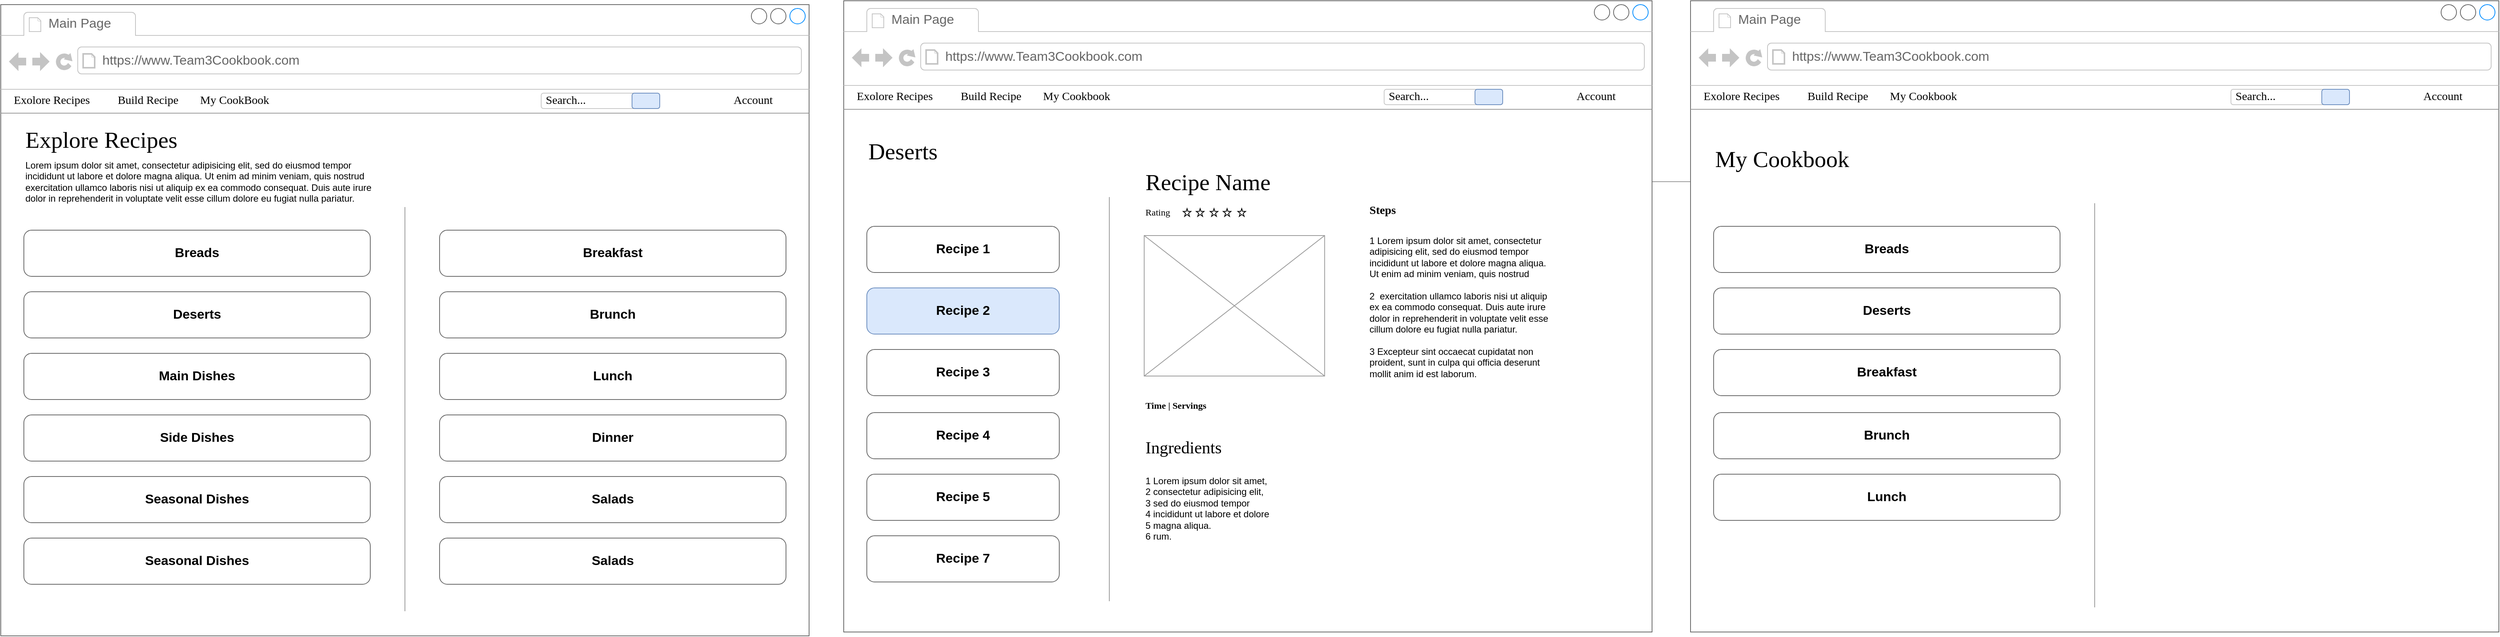<mxfile version="15.6.6" type="github">
  <diagram name="Page-1" id="2cc2dc42-3aac-f2a9-1cec-7a8b7cbee084">
    <mxGraphModel dx="4063" dy="2177" grid="1" gridSize="10" guides="1" tooltips="1" connect="1" arrows="1" fold="1" page="1" pageScale="1" pageWidth="1100" pageHeight="850" background="none" math="0" shadow="0">
      <root>
        <mxCell id="0" />
        <mxCell id="1" parent="0" />
        <mxCell id="7026571954dc6520-1" value="" style="strokeWidth=1;shadow=0;dashed=0;align=center;html=1;shape=mxgraph.mockup.containers.browserWindow;rSize=0;strokeColor=#666666;mainText=,;recursiveResize=0;rounded=0;labelBackgroundColor=none;fontFamily=Verdana;fontSize=12" parent="1" vertex="1">
          <mxGeometry x="30" y="20" width="1050" height="820" as="geometry" />
        </mxCell>
        <mxCell id="OShMLWF479sqlYJ8TnIr-4" value="" style="rounded=1;whiteSpace=wrap;html=1;fillColor=none;strokeColor=#C7C7C7;" parent="7026571954dc6520-1" vertex="1">
          <mxGeometry x="702" y="115" width="154" height="20" as="geometry" />
        </mxCell>
        <mxCell id="7026571954dc6520-2" value="Main Page" style="strokeWidth=1;shadow=0;dashed=0;align=center;html=1;shape=mxgraph.mockup.containers.anchor;fontSize=17;fontColor=#666666;align=left;" parent="7026571954dc6520-1" vertex="1">
          <mxGeometry x="60" y="12" width="110" height="26" as="geometry" />
        </mxCell>
        <mxCell id="7026571954dc6520-3" value="https://www.Team3Cookbook.com" style="strokeWidth=1;shadow=0;dashed=0;align=center;html=1;shape=mxgraph.mockup.containers.anchor;rSize=0;fontSize=17;fontColor=#666666;align=left;" parent="7026571954dc6520-1" vertex="1">
          <mxGeometry x="130" y="60" width="250" height="26" as="geometry" />
        </mxCell>
        <mxCell id="7026571954dc6520-4" value="Explore Recipes" style="text;html=1;points=[];align=left;verticalAlign=top;spacingTop=-4;fontSize=30;fontFamily=Verdana" parent="7026571954dc6520-1" vertex="1">
          <mxGeometry x="30" y="155" width="340" height="50" as="geometry" />
        </mxCell>
        <mxCell id="7026571954dc6520-6" value="My CookBook" style="text;html=1;points=[];align=left;verticalAlign=top;spacingTop=-4;fontSize=15;fontFamily=Verdana" parent="7026571954dc6520-1" vertex="1">
          <mxGeometry x="257" y="112" width="120" height="30" as="geometry" />
        </mxCell>
        <mxCell id="7026571954dc6520-21" value="" style="verticalLabelPosition=bottom;shadow=0;dashed=0;align=center;html=1;verticalAlign=top;strokeWidth=1;shape=mxgraph.mockup.markup.line;strokeColor=#999999;rounded=0;labelBackgroundColor=none;fillColor=#ffffff;fontFamily=Verdana;fontSize=12;fontColor=#000000;direction=south;" parent="7026571954dc6520-1" vertex="1">
          <mxGeometry x="515" y="263" width="20" height="525" as="geometry" />
        </mxCell>
        <mxCell id="OShMLWF479sqlYJ8TnIr-1" value="" style="verticalLabelPosition=bottom;shadow=0;dashed=0;align=center;html=1;verticalAlign=top;strokeWidth=1;shape=mxgraph.mockup.markup.line;strokeColor=#999999;rounded=0;labelBackgroundColor=none;fillColor=#ffffff;fontFamily=Verdana;fontSize=12;fontColor=#000000;" parent="7026571954dc6520-1" vertex="1">
          <mxGeometry y="131" width="1050" height="20" as="geometry" />
        </mxCell>
        <mxCell id="OShMLWF479sqlYJ8TnIr-2" value="Account" style="text;html=1;points=[];align=left;verticalAlign=top;spacingTop=-4;fontSize=15;fontFamily=Verdana" parent="7026571954dc6520-1" vertex="1">
          <mxGeometry x="950" y="112" width="80" height="30" as="geometry" />
        </mxCell>
        <mxCell id="OShMLWF479sqlYJ8TnIr-3" value="Search..." style="text;html=1;points=[];align=left;verticalAlign=top;spacingTop=-4;fontSize=15;fontFamily=Verdana" parent="7026571954dc6520-1" vertex="1">
          <mxGeometry x="706" y="112" width="120" height="30" as="geometry" />
        </mxCell>
        <mxCell id="OShMLWF479sqlYJ8TnIr-5" value="Build Recipe" style="text;html=1;points=[];align=left;verticalAlign=top;spacingTop=-4;fontSize=15;fontFamily=Verdana" parent="7026571954dc6520-1" vertex="1">
          <mxGeometry x="150" y="112" width="120" height="30" as="geometry" />
        </mxCell>
        <mxCell id="OShMLWF479sqlYJ8TnIr-6" value="Exolore Recipes" style="text;html=1;points=[];align=left;verticalAlign=top;spacingTop=-4;fontSize=15;fontFamily=Verdana" parent="7026571954dc6520-1" vertex="1">
          <mxGeometry x="15" y="112" width="120" height="30" as="geometry" />
        </mxCell>
        <mxCell id="OShMLWF479sqlYJ8TnIr-8" value="" style="rounded=1;whiteSpace=wrap;html=1;fillColor=#dae8fc;strokeColor=#6c8ebf;" parent="7026571954dc6520-1" vertex="1">
          <mxGeometry x="820" y="115" width="36" height="20" as="geometry" />
        </mxCell>
        <mxCell id="7026571954dc6520-19" value="&lt;b&gt;Breads&lt;/b&gt;" style="strokeWidth=1;shadow=0;dashed=0;align=center;html=1;shape=mxgraph.mockup.buttons.button;strokeColor=#666666;mainText=;buttonStyle=round;fontSize=17;fontStyle=0;fillColor=none;whiteSpace=wrap;rounded=0;labelBackgroundColor=none;" parent="7026571954dc6520-1" vertex="1">
          <mxGeometry x="30" y="293" width="450" height="60" as="geometry" />
        </mxCell>
        <mxCell id="OShMLWF479sqlYJ8TnIr-9" value="&lt;b&gt;Deserts&lt;/b&gt;" style="strokeWidth=1;shadow=0;dashed=0;align=center;html=1;shape=mxgraph.mockup.buttons.button;strokeColor=#666666;mainText=;buttonStyle=round;fontSize=17;fontStyle=0;fillColor=none;whiteSpace=wrap;rounded=0;labelBackgroundColor=none;" parent="7026571954dc6520-1" vertex="1">
          <mxGeometry x="30" y="373" width="450" height="60" as="geometry" />
        </mxCell>
        <mxCell id="OShMLWF479sqlYJ8TnIr-10" value="&lt;b&gt;Main Dishes&lt;/b&gt;" style="strokeWidth=1;shadow=0;dashed=0;align=center;html=1;shape=mxgraph.mockup.buttons.button;strokeColor=#666666;mainText=;buttonStyle=round;fontSize=17;fontStyle=0;fillColor=none;whiteSpace=wrap;rounded=0;labelBackgroundColor=none;" parent="7026571954dc6520-1" vertex="1">
          <mxGeometry x="30" y="453" width="450" height="60" as="geometry" />
        </mxCell>
        <mxCell id="OShMLWF479sqlYJ8TnIr-11" value="&lt;b&gt;Side Dishes&lt;/b&gt;" style="strokeWidth=1;shadow=0;dashed=0;align=center;html=1;shape=mxgraph.mockup.buttons.button;strokeColor=#666666;mainText=;buttonStyle=round;fontSize=17;fontStyle=0;fillColor=none;whiteSpace=wrap;rounded=0;labelBackgroundColor=none;" parent="7026571954dc6520-1" vertex="1">
          <mxGeometry x="30" y="533" width="450" height="60" as="geometry" />
        </mxCell>
        <mxCell id="OShMLWF479sqlYJ8TnIr-12" value="&lt;b&gt;Seasonal Dishes&lt;/b&gt;" style="strokeWidth=1;shadow=0;dashed=0;align=center;html=1;shape=mxgraph.mockup.buttons.button;strokeColor=#666666;mainText=;buttonStyle=round;fontSize=17;fontStyle=0;fillColor=none;whiteSpace=wrap;rounded=0;labelBackgroundColor=none;" parent="7026571954dc6520-1" vertex="1">
          <mxGeometry x="30" y="613" width="450" height="60" as="geometry" />
        </mxCell>
        <mxCell id="OShMLWF479sqlYJ8TnIr-13" value="&lt;b&gt;Seasonal Dishes&lt;/b&gt;" style="strokeWidth=1;shadow=0;dashed=0;align=center;html=1;shape=mxgraph.mockup.buttons.button;strokeColor=#666666;mainText=;buttonStyle=round;fontSize=17;fontStyle=0;fillColor=none;whiteSpace=wrap;rounded=0;labelBackgroundColor=none;" parent="7026571954dc6520-1" vertex="1">
          <mxGeometry x="30" y="693" width="450" height="60" as="geometry" />
        </mxCell>
        <mxCell id="OShMLWF479sqlYJ8TnIr-14" value="&lt;b&gt;Breakfast&lt;/b&gt;" style="strokeWidth=1;shadow=0;dashed=0;align=center;html=1;shape=mxgraph.mockup.buttons.button;strokeColor=#666666;mainText=;buttonStyle=round;fontSize=17;fontStyle=0;fillColor=none;whiteSpace=wrap;rounded=0;labelBackgroundColor=none;" parent="7026571954dc6520-1" vertex="1">
          <mxGeometry x="570" y="293" width="450" height="60" as="geometry" />
        </mxCell>
        <mxCell id="OShMLWF479sqlYJ8TnIr-15" value="&lt;b&gt;Lunch&lt;/b&gt;" style="strokeWidth=1;shadow=0;dashed=0;align=center;html=1;shape=mxgraph.mockup.buttons.button;strokeColor=#666666;mainText=;buttonStyle=round;fontSize=17;fontStyle=0;fillColor=none;whiteSpace=wrap;rounded=0;labelBackgroundColor=none;" parent="7026571954dc6520-1" vertex="1">
          <mxGeometry x="570" y="453" width="450" height="60" as="geometry" />
        </mxCell>
        <mxCell id="OShMLWF479sqlYJ8TnIr-16" value="&lt;b&gt;Dinner&lt;/b&gt;" style="strokeWidth=1;shadow=0;dashed=0;align=center;html=1;shape=mxgraph.mockup.buttons.button;strokeColor=#666666;mainText=;buttonStyle=round;fontSize=17;fontStyle=0;fillColor=none;whiteSpace=wrap;rounded=0;labelBackgroundColor=none;" parent="7026571954dc6520-1" vertex="1">
          <mxGeometry x="570" y="533" width="450" height="60" as="geometry" />
        </mxCell>
        <mxCell id="OShMLWF479sqlYJ8TnIr-17" value="&lt;b&gt;Salads&lt;/b&gt;" style="strokeWidth=1;shadow=0;dashed=0;align=center;html=1;shape=mxgraph.mockup.buttons.button;strokeColor=#666666;mainText=;buttonStyle=round;fontSize=17;fontStyle=0;fillColor=none;whiteSpace=wrap;rounded=0;labelBackgroundColor=none;" parent="7026571954dc6520-1" vertex="1">
          <mxGeometry x="570" y="613" width="450" height="60" as="geometry" />
        </mxCell>
        <mxCell id="OShMLWF479sqlYJ8TnIr-18" value="&lt;b&gt;Brunch&lt;/b&gt;" style="strokeWidth=1;shadow=0;dashed=0;align=center;html=1;shape=mxgraph.mockup.buttons.button;strokeColor=#666666;mainText=;buttonStyle=round;fontSize=17;fontStyle=0;fillColor=none;whiteSpace=wrap;rounded=0;labelBackgroundColor=none;" parent="7026571954dc6520-1" vertex="1">
          <mxGeometry x="570" y="373" width="450" height="60" as="geometry" />
        </mxCell>
        <mxCell id="OShMLWF479sqlYJ8TnIr-19" value="&lt;b&gt;Salads&lt;/b&gt;" style="strokeWidth=1;shadow=0;dashed=0;align=center;html=1;shape=mxgraph.mockup.buttons.button;strokeColor=#666666;mainText=;buttonStyle=round;fontSize=17;fontStyle=0;fillColor=none;whiteSpace=wrap;rounded=0;labelBackgroundColor=none;" parent="7026571954dc6520-1" vertex="1">
          <mxGeometry x="570" y="693" width="450" height="60" as="geometry" />
        </mxCell>
        <mxCell id="7026571954dc6520-36" value="Lorem ipsum dolor sit amet, consectetur adipisicing elit, sed do eiusmod tempor incididunt ut labore et dolore magna aliqua. Ut enim ad minim veniam, quis nostrud exercitation ullamco laboris nisi ut aliquip ex ea commodo consequat. Duis aute irure dolor in reprehenderit in voluptate velit esse cillum dolore eu fugiat nulla pariatur.&amp;nbsp;" style="text;spacingTop=-5;whiteSpace=wrap;html=1;align=left;fontSize=12;fontFamily=Helvetica;fillColor=none;strokeColor=none;rounded=0;shadow=1;labelBackgroundColor=none;" parent="7026571954dc6520-1" vertex="1">
          <mxGeometry x="30" y="200" width="460" height="125" as="geometry" />
        </mxCell>
        <mxCell id="7026571954dc6520-15" value="" style="verticalLabelPosition=bottom;shadow=0;dashed=0;align=center;html=1;verticalAlign=top;strokeWidth=1;shape=mxgraph.mockup.markup.line;strokeColor=#999999;rounded=0;labelBackgroundColor=none;fillColor=#ffffff;fontFamily=Verdana;fontSize=12;fontColor=#000000;" parent="1" vertex="1">
          <mxGeometry x="1440" y="240" width="1050" height="20" as="geometry" />
        </mxCell>
        <mxCell id="OShMLWF479sqlYJ8TnIr-46" value="" style="strokeWidth=1;shadow=0;dashed=0;align=center;html=1;shape=mxgraph.mockup.containers.browserWindow;rSize=0;strokeColor=#666666;mainText=,;recursiveResize=0;rounded=0;labelBackgroundColor=none;fontFamily=Verdana;fontSize=12;fillColor=default;fontColor=default;" parent="1" vertex="1">
          <mxGeometry x="1125" y="15" width="1050" height="820" as="geometry" />
        </mxCell>
        <mxCell id="OShMLWF479sqlYJ8TnIr-47" value="" style="rounded=1;whiteSpace=wrap;html=1;fillColor=none;strokeColor=#C7C7C7;" parent="OShMLWF479sqlYJ8TnIr-46" vertex="1">
          <mxGeometry x="702" y="115" width="154" height="20" as="geometry" />
        </mxCell>
        <mxCell id="OShMLWF479sqlYJ8TnIr-48" value="Main Page" style="strokeWidth=1;shadow=0;dashed=0;align=center;html=1;shape=mxgraph.mockup.containers.anchor;fontSize=17;fontColor=#666666;align=left;" parent="OShMLWF479sqlYJ8TnIr-46" vertex="1">
          <mxGeometry x="60" y="12" width="110" height="26" as="geometry" />
        </mxCell>
        <mxCell id="OShMLWF479sqlYJ8TnIr-49" value="https://www.Team3Cookbook.com" style="strokeWidth=1;shadow=0;dashed=0;align=center;html=1;shape=mxgraph.mockup.containers.anchor;rSize=0;fontSize=17;fontColor=#666666;align=left;" parent="OShMLWF479sqlYJ8TnIr-46" vertex="1">
          <mxGeometry x="130" y="60" width="250" height="26" as="geometry" />
        </mxCell>
        <mxCell id="OShMLWF479sqlYJ8TnIr-50" value="Deserts" style="text;html=1;points=[];align=left;verticalAlign=top;spacingTop=-4;fontSize=30;fontFamily=Verdana;fontColor=default;" parent="OShMLWF479sqlYJ8TnIr-46" vertex="1">
          <mxGeometry x="30" y="175" width="340" height="50" as="geometry" />
        </mxCell>
        <mxCell id="OShMLWF479sqlYJ8TnIr-51" value="My Cookbook" style="text;html=1;points=[];align=left;verticalAlign=top;spacingTop=-4;fontSize=15;fontFamily=Verdana" parent="OShMLWF479sqlYJ8TnIr-46" vertex="1">
          <mxGeometry x="257" y="112" width="120" height="30" as="geometry" />
        </mxCell>
        <mxCell id="OShMLWF479sqlYJ8TnIr-52" value="" style="verticalLabelPosition=bottom;shadow=0;dashed=0;align=center;html=1;verticalAlign=top;strokeWidth=1;shape=mxgraph.mockup.markup.line;strokeColor=#999999;rounded=0;labelBackgroundColor=none;fillColor=#ffffff;fontFamily=Verdana;fontSize=12;fontColor=#000000;direction=south;" parent="OShMLWF479sqlYJ8TnIr-46" vertex="1">
          <mxGeometry x="335" y="255" width="20" height="525" as="geometry" />
        </mxCell>
        <mxCell id="OShMLWF479sqlYJ8TnIr-53" value="" style="verticalLabelPosition=bottom;shadow=0;dashed=0;align=center;html=1;verticalAlign=top;strokeWidth=1;shape=mxgraph.mockup.markup.line;strokeColor=#999999;rounded=0;labelBackgroundColor=none;fillColor=#ffffff;fontFamily=Verdana;fontSize=12;fontColor=#000000;" parent="OShMLWF479sqlYJ8TnIr-46" vertex="1">
          <mxGeometry y="131" width="1050" height="20" as="geometry" />
        </mxCell>
        <mxCell id="OShMLWF479sqlYJ8TnIr-54" value="Account" style="text;html=1;points=[];align=left;verticalAlign=top;spacingTop=-4;fontSize=15;fontFamily=Verdana" parent="OShMLWF479sqlYJ8TnIr-46" vertex="1">
          <mxGeometry x="950" y="112" width="80" height="30" as="geometry" />
        </mxCell>
        <mxCell id="OShMLWF479sqlYJ8TnIr-55" value="Search..." style="text;html=1;points=[];align=left;verticalAlign=top;spacingTop=-4;fontSize=15;fontFamily=Verdana" parent="OShMLWF479sqlYJ8TnIr-46" vertex="1">
          <mxGeometry x="706" y="112" width="120" height="30" as="geometry" />
        </mxCell>
        <mxCell id="OShMLWF479sqlYJ8TnIr-56" value="Build Recipe" style="text;html=1;points=[];align=left;verticalAlign=top;spacingTop=-4;fontSize=15;fontFamily=Verdana" parent="OShMLWF479sqlYJ8TnIr-46" vertex="1">
          <mxGeometry x="150" y="112" width="120" height="30" as="geometry" />
        </mxCell>
        <mxCell id="OShMLWF479sqlYJ8TnIr-57" value="Exolore Recipes" style="text;html=1;points=[];align=left;verticalAlign=top;spacingTop=-4;fontSize=15;fontFamily=Verdana" parent="OShMLWF479sqlYJ8TnIr-46" vertex="1">
          <mxGeometry x="15" y="112" width="120" height="30" as="geometry" />
        </mxCell>
        <mxCell id="OShMLWF479sqlYJ8TnIr-58" value="" style="rounded=1;whiteSpace=wrap;html=1;fillColor=#dae8fc;strokeColor=#6c8ebf;" parent="OShMLWF479sqlYJ8TnIr-46" vertex="1">
          <mxGeometry x="820" y="115" width="36" height="20" as="geometry" />
        </mxCell>
        <mxCell id="OShMLWF479sqlYJ8TnIr-59" value="&lt;b&gt;Recipe&amp;nbsp;1&lt;/b&gt;" style="strokeWidth=1;shadow=0;dashed=0;align=center;html=1;shape=mxgraph.mockup.buttons.button;strokeColor=#666666;mainText=;buttonStyle=round;fontSize=17;fontStyle=0;fillColor=none;whiteSpace=wrap;rounded=0;labelBackgroundColor=none;fontColor=default;" parent="OShMLWF479sqlYJ8TnIr-46" vertex="1">
          <mxGeometry x="30" y="293" width="250" height="60" as="geometry" />
        </mxCell>
        <mxCell id="OShMLWF479sqlYJ8TnIr-60" value="&lt;b&gt;Recipe&amp;nbsp;2&lt;/b&gt;" style="strokeWidth=1;shadow=0;dashed=0;align=center;html=1;shape=mxgraph.mockup.buttons.button;strokeColor=#6c8ebf;mainText=;buttonStyle=round;fontSize=17;fontStyle=0;fillColor=#dae8fc;whiteSpace=wrap;rounded=0;labelBackgroundColor=none;fontColor=default;" parent="OShMLWF479sqlYJ8TnIr-46" vertex="1">
          <mxGeometry x="30" y="373" width="250" height="60" as="geometry" />
        </mxCell>
        <mxCell id="OShMLWF479sqlYJ8TnIr-65" value="&lt;b&gt;Recipe&amp;nbsp;3&lt;/b&gt;" style="strokeWidth=1;shadow=0;dashed=0;align=center;html=1;shape=mxgraph.mockup.buttons.button;strokeColor=#666666;mainText=;buttonStyle=round;fontSize=17;fontStyle=0;fillColor=none;whiteSpace=wrap;rounded=0;labelBackgroundColor=none;fontColor=default;" parent="OShMLWF479sqlYJ8TnIr-46" vertex="1">
          <mxGeometry x="30" y="453" width="250" height="60" as="geometry" />
        </mxCell>
        <mxCell id="OShMLWF479sqlYJ8TnIr-66" value="&lt;b&gt;Recipe&amp;nbsp;5&lt;/b&gt;" style="strokeWidth=1;shadow=0;dashed=0;align=center;html=1;shape=mxgraph.mockup.buttons.button;strokeColor=#666666;mainText=;buttonStyle=round;fontSize=17;fontStyle=0;fillColor=none;whiteSpace=wrap;rounded=0;labelBackgroundColor=none;fontColor=default;" parent="OShMLWF479sqlYJ8TnIr-46" vertex="1">
          <mxGeometry x="30" y="615" width="250" height="60" as="geometry" />
        </mxCell>
        <mxCell id="OShMLWF479sqlYJ8TnIr-69" value="&lt;b&gt;Recipe&amp;nbsp;4&lt;/b&gt;" style="strokeWidth=1;shadow=0;dashed=0;align=center;html=1;shape=mxgraph.mockup.buttons.button;strokeColor=#666666;mainText=;buttonStyle=round;fontSize=17;fontStyle=0;fillColor=none;whiteSpace=wrap;rounded=0;labelBackgroundColor=none;fontColor=default;" parent="OShMLWF479sqlYJ8TnIr-46" vertex="1">
          <mxGeometry x="30" y="535" width="250" height="60" as="geometry" />
        </mxCell>
        <mxCell id="1u6Tqb6OwwUfeg6lWyP9-1" value="&lt;b&gt;Recipe&amp;nbsp;7&lt;/b&gt;" style="strokeWidth=1;shadow=0;dashed=0;align=center;html=1;shape=mxgraph.mockup.buttons.button;strokeColor=#666666;mainText=;buttonStyle=round;fontSize=17;fontStyle=0;fillColor=none;whiteSpace=wrap;rounded=0;labelBackgroundColor=none;fontColor=default;" vertex="1" parent="OShMLWF479sqlYJ8TnIr-46">
          <mxGeometry x="30" y="695" width="250" height="60" as="geometry" />
        </mxCell>
        <mxCell id="1u6Tqb6OwwUfeg6lWyP9-5" value="Recipe Name" style="text;html=1;points=[];align=left;verticalAlign=top;spacingTop=-4;fontSize=30;fontFamily=Verdana;fontColor=default;" vertex="1" parent="OShMLWF479sqlYJ8TnIr-46">
          <mxGeometry x="390.31" y="215" width="205" height="50" as="geometry" />
        </mxCell>
        <mxCell id="1u6Tqb6OwwUfeg6lWyP9-15" value="Rating&amp;nbsp;" style="text;html=1;points=[];align=left;verticalAlign=top;spacingTop=-4;fontSize=12;fontFamily=Verdana;whiteSpace=wrap;fontColor=default;" vertex="1" parent="OShMLWF479sqlYJ8TnIr-46">
          <mxGeometry x="390.31" y="265" width="50" height="20" as="geometry" />
        </mxCell>
        <mxCell id="1u6Tqb6OwwUfeg6lWyP9-24" value="" style="verticalLabelPosition=bottom;verticalAlign=top;html=1;shape=mxgraph.basic.star;fontColor=default;fillColor=default;strokeColor=default;" vertex="1" parent="OShMLWF479sqlYJ8TnIr-46">
          <mxGeometry x="441" y="270" width="10" height="10" as="geometry" />
        </mxCell>
        <mxCell id="1u6Tqb6OwwUfeg6lWyP9-25" value="" style="verticalLabelPosition=bottom;verticalAlign=top;html=1;shape=mxgraph.basic.star;fontColor=default;fillColor=default;strokeColor=default;" vertex="1" parent="OShMLWF479sqlYJ8TnIr-46">
          <mxGeometry x="458" y="270" width="10" height="10" as="geometry" />
        </mxCell>
        <mxCell id="1u6Tqb6OwwUfeg6lWyP9-26" value="" style="verticalLabelPosition=bottom;verticalAlign=top;html=1;shape=mxgraph.basic.star;fontColor=default;fillColor=default;strokeColor=default;" vertex="1" parent="OShMLWF479sqlYJ8TnIr-46">
          <mxGeometry x="476" y="270" width="10" height="10" as="geometry" />
        </mxCell>
        <mxCell id="1u6Tqb6OwwUfeg6lWyP9-27" value="" style="verticalLabelPosition=bottom;verticalAlign=top;html=1;shape=mxgraph.basic.star;fontColor=default;fillColor=default;strokeColor=default;" vertex="1" parent="OShMLWF479sqlYJ8TnIr-46">
          <mxGeometry x="493" y="270" width="10" height="10" as="geometry" />
        </mxCell>
        <mxCell id="1u6Tqb6OwwUfeg6lWyP9-28" value="" style="verticalLabelPosition=bottom;verticalAlign=top;html=1;shape=mxgraph.basic.star;fontColor=default;fillColor=default;strokeColor=default;" vertex="1" parent="OShMLWF479sqlYJ8TnIr-46">
          <mxGeometry x="512" y="270" width="10" height="10" as="geometry" />
        </mxCell>
        <mxCell id="1u6Tqb6OwwUfeg6lWyP9-12" value="" style="verticalLabelPosition=bottom;shadow=0;dashed=0;align=center;html=1;verticalAlign=top;strokeWidth=1;shape=mxgraph.mockup.graphics.simpleIcon;strokeColor=#999999;fillColor=#ffffff;rounded=0;labelBackgroundColor=none;fontFamily=Verdana;fontSize=12;fontColor=#000000;" vertex="1" parent="OShMLWF479sqlYJ8TnIr-46">
          <mxGeometry x="390.31" y="305" width="234.37" height="182.5" as="geometry" />
        </mxCell>
        <mxCell id="1u6Tqb6OwwUfeg6lWyP9-14" value="&lt;font style=&quot;font-size: 12px&quot;&gt;&lt;b&gt;Time | Servings&lt;/b&gt;&lt;/font&gt;" style="text;html=1;points=[];align=left;verticalAlign=top;spacingTop=-4;fontSize=15;fontFamily=Verdana;fontColor=default;" vertex="1" parent="OShMLWF479sqlYJ8TnIr-46">
          <mxGeometry x="390.31" y="513" width="184.37" height="30" as="geometry" />
        </mxCell>
        <mxCell id="1u6Tqb6OwwUfeg6lWyP9-9" value="&lt;h2 style=&quot;margin: 0px 0px 20px ; padding: 0px ; border: 0px ; font-weight: inherit ; font-stretch: inherit ; font-size: 1.375rem ; line-height: 1.625rem ; vertical-align: baseline&quot;&gt;Ingredients&lt;/h2&gt;" style="text;html=1;points=[];align=left;verticalAlign=top;spacingTop=-4;fontSize=15;fontFamily=Verdana;fontColor=default;" vertex="1" parent="OShMLWF479sqlYJ8TnIr-46">
          <mxGeometry x="390.31" y="565" width="170" height="30" as="geometry" />
        </mxCell>
        <mxCell id="1u6Tqb6OwwUfeg6lWyP9-10" value="1 Lorem ipsum dolor sit amet, &lt;br&gt;2 consectetur adipisicing elit,&lt;br&gt;3 sed do eiusmod tempor &lt;br&gt;4 incididunt ut labore et dolore&lt;br&gt;5 magna aliqua.&lt;br&gt;6 rum." style="text;spacingTop=-5;whiteSpace=wrap;html=1;align=left;fontSize=12;fontFamily=Helvetica;fillColor=none;strokeColor=none;rounded=0;shadow=1;labelBackgroundColor=none;fontColor=default;" vertex="1" parent="OShMLWF479sqlYJ8TnIr-46">
          <mxGeometry x="390.31" y="615" width="250" height="90" as="geometry" />
        </mxCell>
        <mxCell id="1u6Tqb6OwwUfeg6lWyP9-13" value="&lt;b&gt;Steps&lt;/b&gt;" style="text;html=1;points=[];align=left;verticalAlign=top;spacingTop=-4;fontSize=15;fontFamily=Verdana;fontColor=default;" vertex="1" parent="OShMLWF479sqlYJ8TnIr-46">
          <mxGeometry x="681" y="260" width="170" height="30" as="geometry" />
        </mxCell>
        <mxCell id="1u6Tqb6OwwUfeg6lWyP9-21" value="1 Lorem ipsum dolor sit amet, consectetur adipisicing elit, sed do eiusmod tempor incididunt ut labore et dolore magna aliqua. Ut enim ad minim veniam, quis nostrud&lt;br&gt;&lt;br&gt;2&amp;nbsp; exercitation ullamco laboris nisi ut aliquip ex ea commodo consequat. Duis aute irure dolor in reprehenderit in voluptate velit esse cillum dolore eu fugiat nulla pariatur.&lt;br&gt;&lt;br&gt;3 Excepteur sint occaecat cupidatat non proident, sunt in culpa qui officia deserunt mollit anim id est laborum.&amp;nbsp;" style="text;spacingTop=-5;whiteSpace=wrap;html=1;align=left;fontSize=12;fontFamily=Helvetica;fillColor=none;strokeColor=none;rounded=0;shadow=1;labelBackgroundColor=none;fontColor=default;" vertex="1" parent="OShMLWF479sqlYJ8TnIr-46">
          <mxGeometry x="681" y="303" width="244.37" height="200" as="geometry" />
        </mxCell>
        <mxCell id="OShMLWF479sqlYJ8TnIr-79" value="" style="strokeWidth=1;shadow=0;dashed=0;align=center;html=1;shape=mxgraph.mockup.containers.browserWindow;rSize=0;strokeColor=#666666;mainText=,;recursiveResize=0;rounded=0;labelBackgroundColor=none;fontFamily=Verdana;fontSize=12" parent="1" vertex="1">
          <mxGeometry x="2225" y="15" width="1050" height="820" as="geometry" />
        </mxCell>
        <mxCell id="OShMLWF479sqlYJ8TnIr-80" value="" style="rounded=1;whiteSpace=wrap;html=1;fillColor=none;strokeColor=#C7C7C7;" parent="OShMLWF479sqlYJ8TnIr-79" vertex="1">
          <mxGeometry x="702" y="115" width="154" height="20" as="geometry" />
        </mxCell>
        <mxCell id="OShMLWF479sqlYJ8TnIr-81" value="Main Page" style="strokeWidth=1;shadow=0;dashed=0;align=center;html=1;shape=mxgraph.mockup.containers.anchor;fontSize=17;fontColor=#666666;align=left;" parent="OShMLWF479sqlYJ8TnIr-79" vertex="1">
          <mxGeometry x="60" y="12" width="110" height="26" as="geometry" />
        </mxCell>
        <mxCell id="OShMLWF479sqlYJ8TnIr-82" value="https://www.Team3Cookbook.com" style="strokeWidth=1;shadow=0;dashed=0;align=center;html=1;shape=mxgraph.mockup.containers.anchor;rSize=0;fontSize=17;fontColor=#666666;align=left;" parent="OShMLWF479sqlYJ8TnIr-79" vertex="1">
          <mxGeometry x="130" y="60" width="250" height="26" as="geometry" />
        </mxCell>
        <mxCell id="OShMLWF479sqlYJ8TnIr-83" value="My Cookbook" style="text;html=1;points=[];align=left;verticalAlign=top;spacingTop=-4;fontSize=30;fontFamily=Verdana" parent="OShMLWF479sqlYJ8TnIr-79" vertex="1">
          <mxGeometry x="30" y="185" width="340" height="50" as="geometry" />
        </mxCell>
        <mxCell id="OShMLWF479sqlYJ8TnIr-84" value="My Cookbook" style="text;html=1;points=[];align=left;verticalAlign=top;spacingTop=-4;fontSize=15;fontFamily=Verdana" parent="OShMLWF479sqlYJ8TnIr-79" vertex="1">
          <mxGeometry x="257" y="112" width="120" height="30" as="geometry" />
        </mxCell>
        <mxCell id="OShMLWF479sqlYJ8TnIr-85" value="" style="verticalLabelPosition=bottom;shadow=0;dashed=0;align=center;html=1;verticalAlign=top;strokeWidth=1;shape=mxgraph.mockup.markup.line;strokeColor=#999999;rounded=0;labelBackgroundColor=none;fillColor=#ffffff;fontFamily=Verdana;fontSize=12;fontColor=#000000;direction=south;" parent="OShMLWF479sqlYJ8TnIr-79" vertex="1">
          <mxGeometry x="515" y="263" width="20" height="525" as="geometry" />
        </mxCell>
        <mxCell id="OShMLWF479sqlYJ8TnIr-86" value="" style="verticalLabelPosition=bottom;shadow=0;dashed=0;align=center;html=1;verticalAlign=top;strokeWidth=1;shape=mxgraph.mockup.markup.line;strokeColor=#999999;rounded=0;labelBackgroundColor=none;fillColor=#ffffff;fontFamily=Verdana;fontSize=12;fontColor=#000000;" parent="OShMLWF479sqlYJ8TnIr-79" vertex="1">
          <mxGeometry y="131" width="1050" height="20" as="geometry" />
        </mxCell>
        <mxCell id="OShMLWF479sqlYJ8TnIr-87" value="Account" style="text;html=1;points=[];align=left;verticalAlign=top;spacingTop=-4;fontSize=15;fontFamily=Verdana" parent="OShMLWF479sqlYJ8TnIr-79" vertex="1">
          <mxGeometry x="950" y="112" width="80" height="30" as="geometry" />
        </mxCell>
        <mxCell id="OShMLWF479sqlYJ8TnIr-88" value="Search..." style="text;html=1;points=[];align=left;verticalAlign=top;spacingTop=-4;fontSize=15;fontFamily=Verdana" parent="OShMLWF479sqlYJ8TnIr-79" vertex="1">
          <mxGeometry x="706" y="112" width="120" height="30" as="geometry" />
        </mxCell>
        <mxCell id="OShMLWF479sqlYJ8TnIr-89" value="Build Recipe" style="text;html=1;points=[];align=left;verticalAlign=top;spacingTop=-4;fontSize=15;fontFamily=Verdana" parent="OShMLWF479sqlYJ8TnIr-79" vertex="1">
          <mxGeometry x="150" y="112" width="120" height="30" as="geometry" />
        </mxCell>
        <mxCell id="OShMLWF479sqlYJ8TnIr-90" value="Exolore Recipes" style="text;html=1;points=[];align=left;verticalAlign=top;spacingTop=-4;fontSize=15;fontFamily=Verdana" parent="OShMLWF479sqlYJ8TnIr-79" vertex="1">
          <mxGeometry x="15" y="112" width="120" height="30" as="geometry" />
        </mxCell>
        <mxCell id="OShMLWF479sqlYJ8TnIr-91" value="" style="rounded=1;whiteSpace=wrap;html=1;fillColor=#dae8fc;strokeColor=#6c8ebf;" parent="OShMLWF479sqlYJ8TnIr-79" vertex="1">
          <mxGeometry x="820" y="115" width="36" height="20" as="geometry" />
        </mxCell>
        <mxCell id="OShMLWF479sqlYJ8TnIr-92" value="&lt;b&gt;Breads&lt;/b&gt;" style="strokeWidth=1;shadow=0;dashed=0;align=center;html=1;shape=mxgraph.mockup.buttons.button;strokeColor=#666666;mainText=;buttonStyle=round;fontSize=17;fontStyle=0;fillColor=none;whiteSpace=wrap;rounded=0;labelBackgroundColor=none;" parent="OShMLWF479sqlYJ8TnIr-79" vertex="1">
          <mxGeometry x="30" y="293" width="450" height="60" as="geometry" />
        </mxCell>
        <mxCell id="OShMLWF479sqlYJ8TnIr-93" value="&lt;b&gt;Deserts&lt;/b&gt;" style="strokeWidth=1;shadow=0;dashed=0;align=center;html=1;shape=mxgraph.mockup.buttons.button;strokeColor=#666666;mainText=;buttonStyle=round;fontSize=17;fontStyle=0;fillColor=none;whiteSpace=wrap;rounded=0;labelBackgroundColor=none;fontColor=default;" parent="OShMLWF479sqlYJ8TnIr-79" vertex="1">
          <mxGeometry x="30" y="373" width="450" height="60" as="geometry" />
        </mxCell>
        <mxCell id="OShMLWF479sqlYJ8TnIr-94" value="&lt;b&gt;Breakfast&lt;/b&gt;" style="strokeWidth=1;shadow=0;dashed=0;align=center;html=1;shape=mxgraph.mockup.buttons.button;strokeColor=#666666;mainText=;buttonStyle=round;fontSize=17;fontStyle=0;fillColor=none;whiteSpace=wrap;rounded=0;labelBackgroundColor=none;" parent="OShMLWF479sqlYJ8TnIr-79" vertex="1">
          <mxGeometry x="30" y="453" width="450" height="60" as="geometry" />
        </mxCell>
        <mxCell id="OShMLWF479sqlYJ8TnIr-95" value="&lt;b&gt;Lunch&lt;/b&gt;" style="strokeWidth=1;shadow=0;dashed=0;align=center;html=1;shape=mxgraph.mockup.buttons.button;strokeColor=#666666;mainText=;buttonStyle=round;fontSize=17;fontStyle=0;fillColor=none;whiteSpace=wrap;rounded=0;labelBackgroundColor=none;" parent="OShMLWF479sqlYJ8TnIr-79" vertex="1">
          <mxGeometry x="30" y="615" width="450" height="60" as="geometry" />
        </mxCell>
        <mxCell id="OShMLWF479sqlYJ8TnIr-96" value="&lt;b&gt;Brunch&lt;/b&gt;" style="strokeWidth=1;shadow=0;dashed=0;align=center;html=1;shape=mxgraph.mockup.buttons.button;strokeColor=#666666;mainText=;buttonStyle=round;fontSize=17;fontStyle=0;fillColor=none;whiteSpace=wrap;rounded=0;labelBackgroundColor=none;" parent="OShMLWF479sqlYJ8TnIr-79" vertex="1">
          <mxGeometry x="30" y="535" width="450" height="60" as="geometry" />
        </mxCell>
      </root>
    </mxGraphModel>
  </diagram>
</mxfile>
